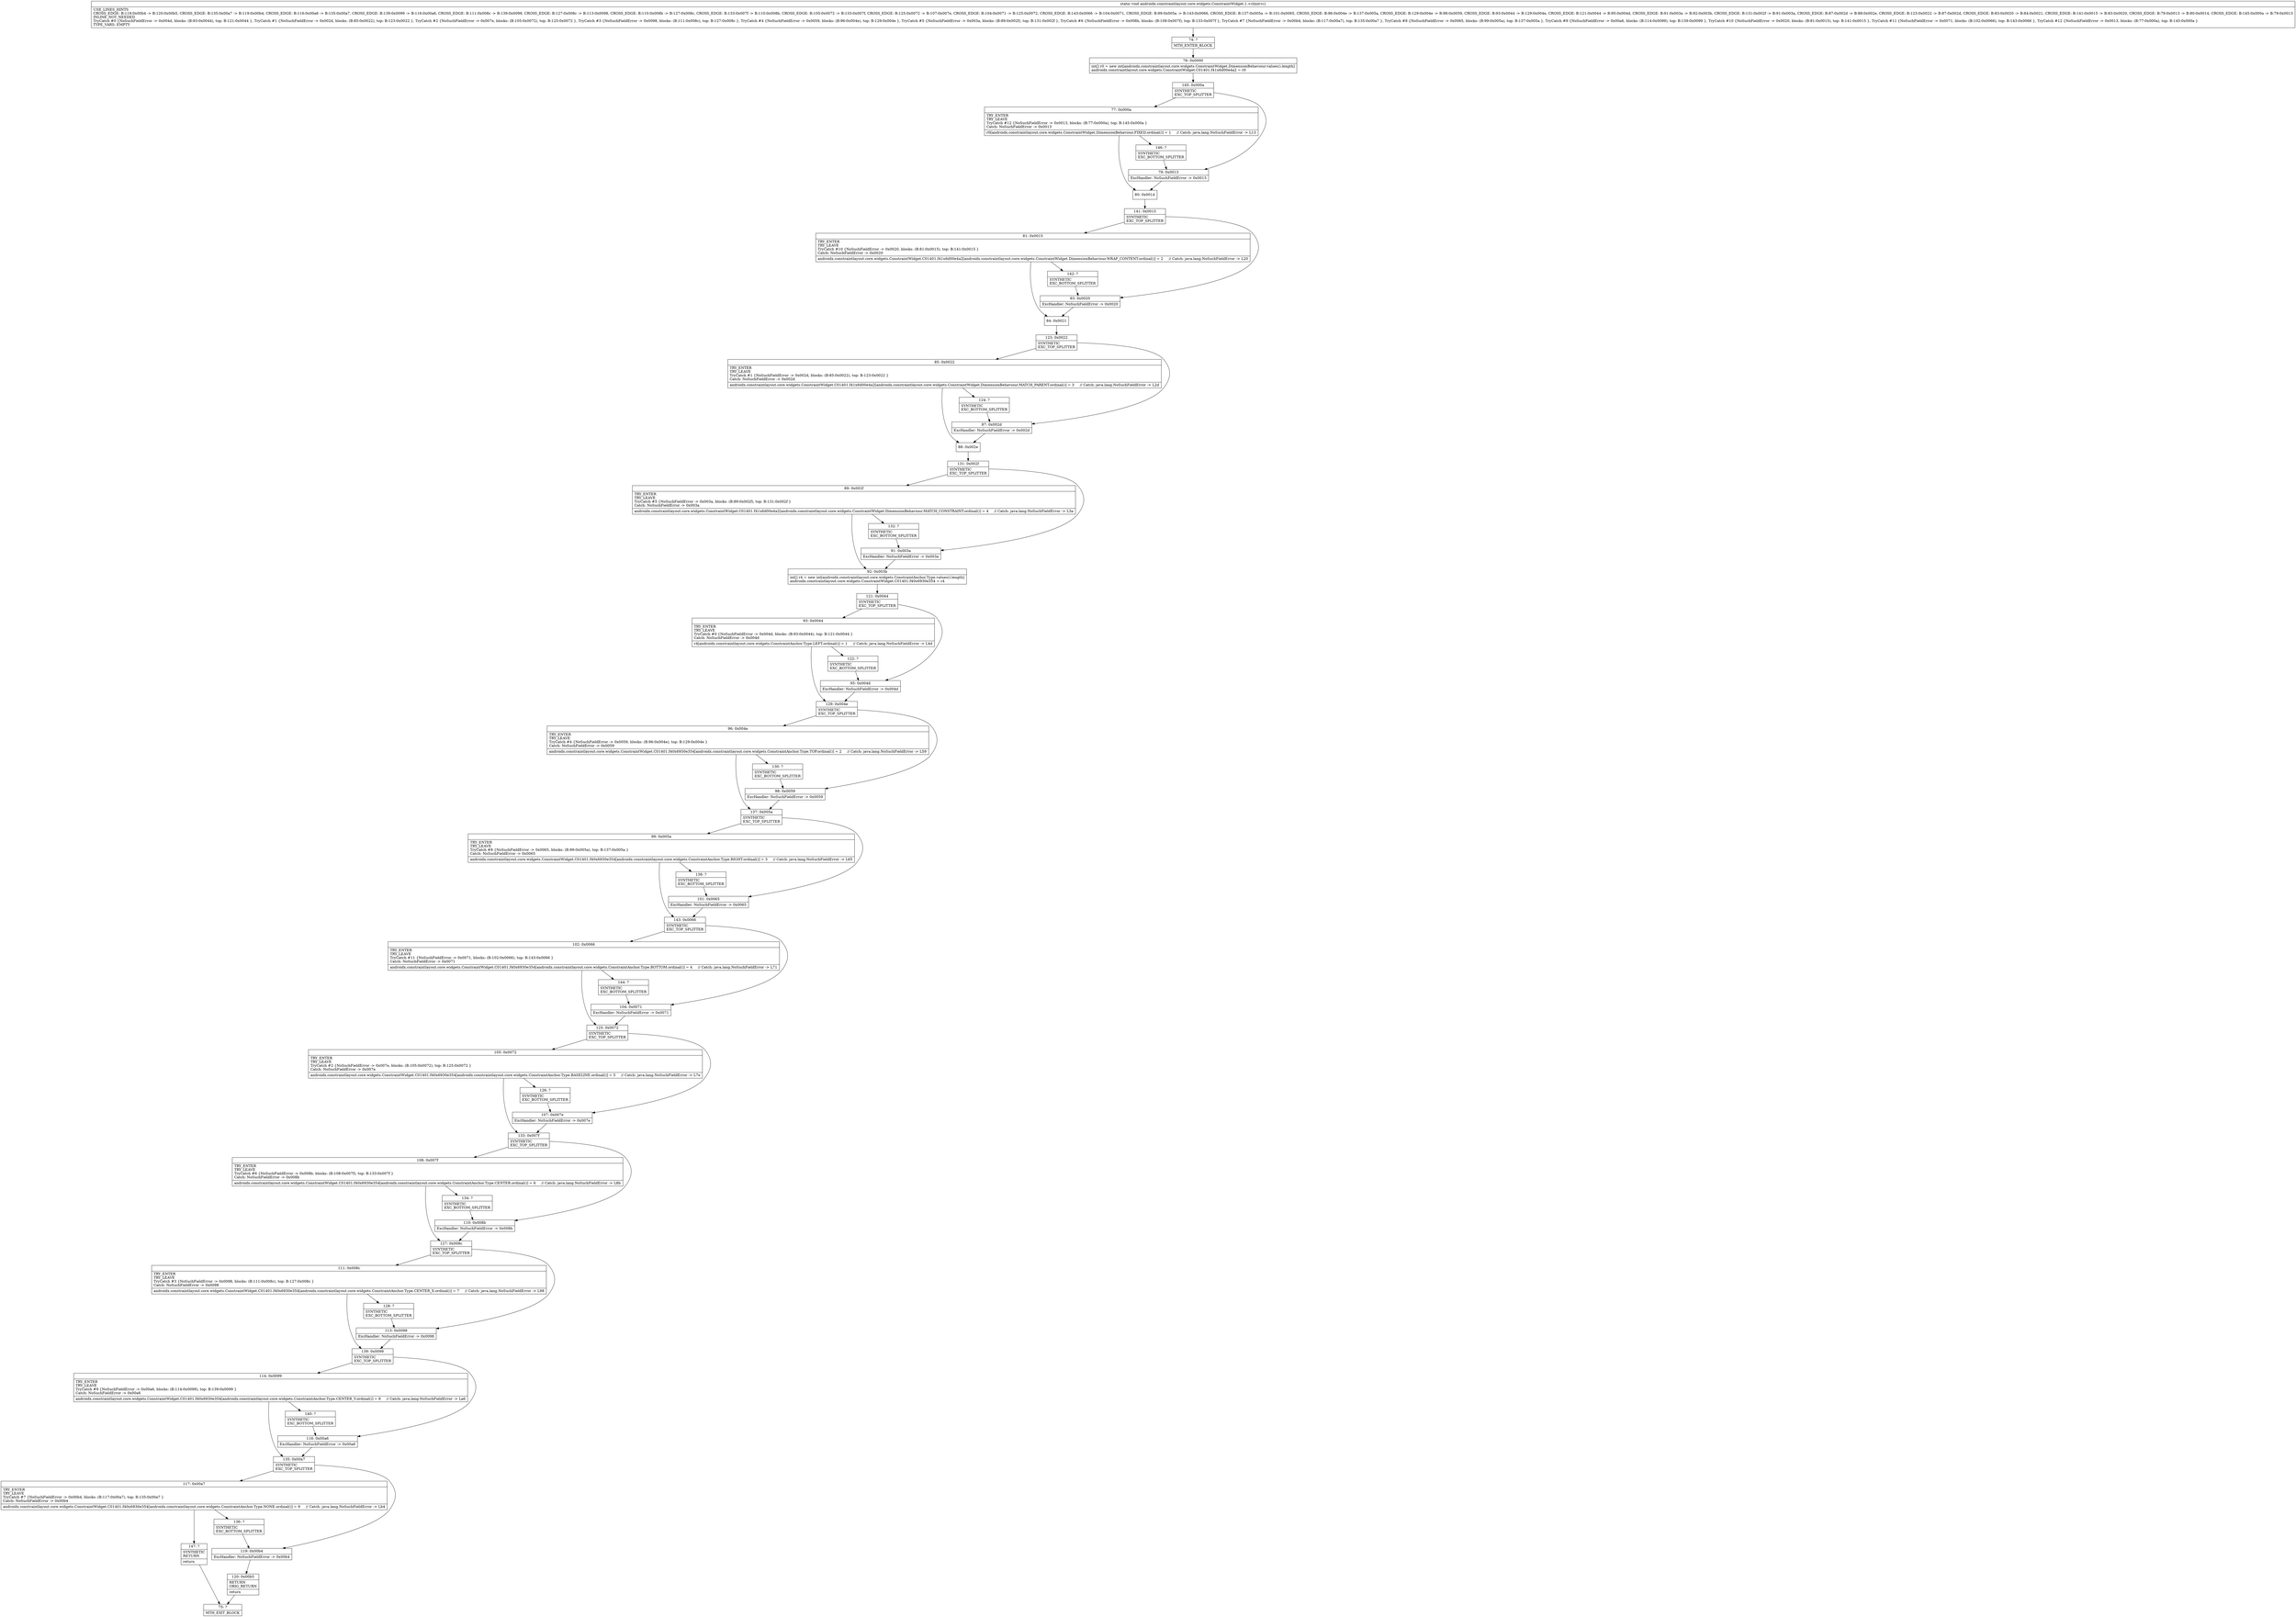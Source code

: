 digraph "CFG forandroidx.constraintlayout.core.widgets.ConstraintWidget.1.\<clinit\>()V" {
Node_74 [shape=record,label="{74\:\ ?|MTH_ENTER_BLOCK\l}"];
Node_76 [shape=record,label="{76\:\ 0x0000|int[] r0 = new int[androidx.constraintlayout.core.widgets.ConstraintWidget.DimensionBehaviour.values().length]\landroidx.constraintlayout.core.widgets.ConstraintWidget.C01401.f41x6d00e4a2 = r0\l}"];
Node_145 [shape=record,label="{145\:\ 0x000a|SYNTHETIC\lEXC_TOP_SPLITTER\l}"];
Node_77 [shape=record,label="{77\:\ 0x000a|TRY_ENTER\lTRY_LEAVE\lTryCatch #12 \{NoSuchFieldError \-\> 0x0013, blocks: (B:77:0x000a), top: B:145:0x000a \}\lCatch: NoSuchFieldError \-\> 0x0013\l|r0[androidx.constraintlayout.core.widgets.ConstraintWidget.DimensionBehaviour.FIXED.ordinal()] = 1     \/\/ Catch: java.lang.NoSuchFieldError \-\> L13\l}"];
Node_80 [shape=record,label="{80\:\ 0x0014}"];
Node_141 [shape=record,label="{141\:\ 0x0015|SYNTHETIC\lEXC_TOP_SPLITTER\l}"];
Node_81 [shape=record,label="{81\:\ 0x0015|TRY_ENTER\lTRY_LEAVE\lTryCatch #10 \{NoSuchFieldError \-\> 0x0020, blocks: (B:81:0x0015), top: B:141:0x0015 \}\lCatch: NoSuchFieldError \-\> 0x0020\l|androidx.constraintlayout.core.widgets.ConstraintWidget.C01401.f41x6d00e4a2[androidx.constraintlayout.core.widgets.ConstraintWidget.DimensionBehaviour.WRAP_CONTENT.ordinal()] = 2     \/\/ Catch: java.lang.NoSuchFieldError \-\> L20\l}"];
Node_84 [shape=record,label="{84\:\ 0x0021}"];
Node_123 [shape=record,label="{123\:\ 0x0022|SYNTHETIC\lEXC_TOP_SPLITTER\l}"];
Node_85 [shape=record,label="{85\:\ 0x0022|TRY_ENTER\lTRY_LEAVE\lTryCatch #1 \{NoSuchFieldError \-\> 0x002d, blocks: (B:85:0x0022), top: B:123:0x0022 \}\lCatch: NoSuchFieldError \-\> 0x002d\l|androidx.constraintlayout.core.widgets.ConstraintWidget.C01401.f41x6d00e4a2[androidx.constraintlayout.core.widgets.ConstraintWidget.DimensionBehaviour.MATCH_PARENT.ordinal()] = 3     \/\/ Catch: java.lang.NoSuchFieldError \-\> L2d\l}"];
Node_88 [shape=record,label="{88\:\ 0x002e}"];
Node_131 [shape=record,label="{131\:\ 0x002f|SYNTHETIC\lEXC_TOP_SPLITTER\l}"];
Node_89 [shape=record,label="{89\:\ 0x002f|TRY_ENTER\lTRY_LEAVE\lTryCatch #5 \{NoSuchFieldError \-\> 0x003a, blocks: (B:89:0x002f), top: B:131:0x002f \}\lCatch: NoSuchFieldError \-\> 0x003a\l|androidx.constraintlayout.core.widgets.ConstraintWidget.C01401.f41x6d00e4a2[androidx.constraintlayout.core.widgets.ConstraintWidget.DimensionBehaviour.MATCH_CONSTRAINT.ordinal()] = 4     \/\/ Catch: java.lang.NoSuchFieldError \-\> L3a\l}"];
Node_92 [shape=record,label="{92\:\ 0x003b|int[] r4 = new int[androidx.constraintlayout.core.widgets.ConstraintAnchor.Type.values().length]\landroidx.constraintlayout.core.widgets.ConstraintWidget.C01401.f40x6930e354 = r4\l}"];
Node_121 [shape=record,label="{121\:\ 0x0044|SYNTHETIC\lEXC_TOP_SPLITTER\l}"];
Node_93 [shape=record,label="{93\:\ 0x0044|TRY_ENTER\lTRY_LEAVE\lTryCatch #0 \{NoSuchFieldError \-\> 0x004d, blocks: (B:93:0x0044), top: B:121:0x0044 \}\lCatch: NoSuchFieldError \-\> 0x004d\l|r4[androidx.constraintlayout.core.widgets.ConstraintAnchor.Type.LEFT.ordinal()] = 1     \/\/ Catch: java.lang.NoSuchFieldError \-\> L4d\l}"];
Node_122 [shape=record,label="{122\:\ ?|SYNTHETIC\lEXC_BOTTOM_SPLITTER\l}"];
Node_129 [shape=record,label="{129\:\ 0x004e|SYNTHETIC\lEXC_TOP_SPLITTER\l}"];
Node_96 [shape=record,label="{96\:\ 0x004e|TRY_ENTER\lTRY_LEAVE\lTryCatch #4 \{NoSuchFieldError \-\> 0x0059, blocks: (B:96:0x004e), top: B:129:0x004e \}\lCatch: NoSuchFieldError \-\> 0x0059\l|androidx.constraintlayout.core.widgets.ConstraintWidget.C01401.f40x6930e354[androidx.constraintlayout.core.widgets.ConstraintAnchor.Type.TOP.ordinal()] = 2     \/\/ Catch: java.lang.NoSuchFieldError \-\> L59\l}"];
Node_130 [shape=record,label="{130\:\ ?|SYNTHETIC\lEXC_BOTTOM_SPLITTER\l}"];
Node_137 [shape=record,label="{137\:\ 0x005a|SYNTHETIC\lEXC_TOP_SPLITTER\l}"];
Node_99 [shape=record,label="{99\:\ 0x005a|TRY_ENTER\lTRY_LEAVE\lTryCatch #8 \{NoSuchFieldError \-\> 0x0065, blocks: (B:99:0x005a), top: B:137:0x005a \}\lCatch: NoSuchFieldError \-\> 0x0065\l|androidx.constraintlayout.core.widgets.ConstraintWidget.C01401.f40x6930e354[androidx.constraintlayout.core.widgets.ConstraintAnchor.Type.RIGHT.ordinal()] = 3     \/\/ Catch: java.lang.NoSuchFieldError \-\> L65\l}"];
Node_138 [shape=record,label="{138\:\ ?|SYNTHETIC\lEXC_BOTTOM_SPLITTER\l}"];
Node_143 [shape=record,label="{143\:\ 0x0066|SYNTHETIC\lEXC_TOP_SPLITTER\l}"];
Node_102 [shape=record,label="{102\:\ 0x0066|TRY_ENTER\lTRY_LEAVE\lTryCatch #11 \{NoSuchFieldError \-\> 0x0071, blocks: (B:102:0x0066), top: B:143:0x0066 \}\lCatch: NoSuchFieldError \-\> 0x0071\l|androidx.constraintlayout.core.widgets.ConstraintWidget.C01401.f40x6930e354[androidx.constraintlayout.core.widgets.ConstraintAnchor.Type.BOTTOM.ordinal()] = 4     \/\/ Catch: java.lang.NoSuchFieldError \-\> L71\l}"];
Node_125 [shape=record,label="{125\:\ 0x0072|SYNTHETIC\lEXC_TOP_SPLITTER\l}"];
Node_105 [shape=record,label="{105\:\ 0x0072|TRY_ENTER\lTRY_LEAVE\lTryCatch #2 \{NoSuchFieldError \-\> 0x007e, blocks: (B:105:0x0072), top: B:125:0x0072 \}\lCatch: NoSuchFieldError \-\> 0x007e\l|androidx.constraintlayout.core.widgets.ConstraintWidget.C01401.f40x6930e354[androidx.constraintlayout.core.widgets.ConstraintAnchor.Type.BASELINE.ordinal()] = 5     \/\/ Catch: java.lang.NoSuchFieldError \-\> L7e\l}"];
Node_126 [shape=record,label="{126\:\ ?|SYNTHETIC\lEXC_BOTTOM_SPLITTER\l}"];
Node_133 [shape=record,label="{133\:\ 0x007f|SYNTHETIC\lEXC_TOP_SPLITTER\l}"];
Node_108 [shape=record,label="{108\:\ 0x007f|TRY_ENTER\lTRY_LEAVE\lTryCatch #6 \{NoSuchFieldError \-\> 0x008b, blocks: (B:108:0x007f), top: B:133:0x007f \}\lCatch: NoSuchFieldError \-\> 0x008b\l|androidx.constraintlayout.core.widgets.ConstraintWidget.C01401.f40x6930e354[androidx.constraintlayout.core.widgets.ConstraintAnchor.Type.CENTER.ordinal()] = 6     \/\/ Catch: java.lang.NoSuchFieldError \-\> L8b\l}"];
Node_127 [shape=record,label="{127\:\ 0x008c|SYNTHETIC\lEXC_TOP_SPLITTER\l}"];
Node_111 [shape=record,label="{111\:\ 0x008c|TRY_ENTER\lTRY_LEAVE\lTryCatch #3 \{NoSuchFieldError \-\> 0x0098, blocks: (B:111:0x008c), top: B:127:0x008c \}\lCatch: NoSuchFieldError \-\> 0x0098\l|androidx.constraintlayout.core.widgets.ConstraintWidget.C01401.f40x6930e354[androidx.constraintlayout.core.widgets.ConstraintAnchor.Type.CENTER_X.ordinal()] = 7     \/\/ Catch: java.lang.NoSuchFieldError \-\> L98\l}"];
Node_128 [shape=record,label="{128\:\ ?|SYNTHETIC\lEXC_BOTTOM_SPLITTER\l}"];
Node_139 [shape=record,label="{139\:\ 0x0099|SYNTHETIC\lEXC_TOP_SPLITTER\l}"];
Node_114 [shape=record,label="{114\:\ 0x0099|TRY_ENTER\lTRY_LEAVE\lTryCatch #9 \{NoSuchFieldError \-\> 0x00a6, blocks: (B:114:0x0099), top: B:139:0x0099 \}\lCatch: NoSuchFieldError \-\> 0x00a6\l|androidx.constraintlayout.core.widgets.ConstraintWidget.C01401.f40x6930e354[androidx.constraintlayout.core.widgets.ConstraintAnchor.Type.CENTER_Y.ordinal()] = 8     \/\/ Catch: java.lang.NoSuchFieldError \-\> La6\l}"];
Node_135 [shape=record,label="{135\:\ 0x00a7|SYNTHETIC\lEXC_TOP_SPLITTER\l}"];
Node_117 [shape=record,label="{117\:\ 0x00a7|TRY_ENTER\lTRY_LEAVE\lTryCatch #7 \{NoSuchFieldError \-\> 0x00b4, blocks: (B:117:0x00a7), top: B:135:0x00a7 \}\lCatch: NoSuchFieldError \-\> 0x00b4\l|androidx.constraintlayout.core.widgets.ConstraintWidget.C01401.f40x6930e354[androidx.constraintlayout.core.widgets.ConstraintAnchor.Type.NONE.ordinal()] = 9     \/\/ Catch: java.lang.NoSuchFieldError \-\> Lb4\l}"];
Node_136 [shape=record,label="{136\:\ ?|SYNTHETIC\lEXC_BOTTOM_SPLITTER\l}"];
Node_147 [shape=record,label="{147\:\ ?|SYNTHETIC\lRETURN\l|return\l}"];
Node_75 [shape=record,label="{75\:\ ?|MTH_EXIT_BLOCK\l}"];
Node_119 [shape=record,label="{119\:\ 0x00b4|ExcHandler: NoSuchFieldError \-\> 0x00b4\l}"];
Node_120 [shape=record,label="{120\:\ 0x00b5|RETURN\lORIG_RETURN\l|return\l}"];
Node_140 [shape=record,label="{140\:\ ?|SYNTHETIC\lEXC_BOTTOM_SPLITTER\l}"];
Node_116 [shape=record,label="{116\:\ 0x00a6|ExcHandler: NoSuchFieldError \-\> 0x00a6\l}"];
Node_113 [shape=record,label="{113\:\ 0x0098|ExcHandler: NoSuchFieldError \-\> 0x0098\l}"];
Node_134 [shape=record,label="{134\:\ ?|SYNTHETIC\lEXC_BOTTOM_SPLITTER\l}"];
Node_110 [shape=record,label="{110\:\ 0x008b|ExcHandler: NoSuchFieldError \-\> 0x008b\l}"];
Node_107 [shape=record,label="{107\:\ 0x007e|ExcHandler: NoSuchFieldError \-\> 0x007e\l}"];
Node_144 [shape=record,label="{144\:\ ?|SYNTHETIC\lEXC_BOTTOM_SPLITTER\l}"];
Node_104 [shape=record,label="{104\:\ 0x0071|ExcHandler: NoSuchFieldError \-\> 0x0071\l}"];
Node_101 [shape=record,label="{101\:\ 0x0065|ExcHandler: NoSuchFieldError \-\> 0x0065\l}"];
Node_98 [shape=record,label="{98\:\ 0x0059|ExcHandler: NoSuchFieldError \-\> 0x0059\l}"];
Node_95 [shape=record,label="{95\:\ 0x004d|ExcHandler: NoSuchFieldError \-\> 0x004d\l}"];
Node_132 [shape=record,label="{132\:\ ?|SYNTHETIC\lEXC_BOTTOM_SPLITTER\l}"];
Node_91 [shape=record,label="{91\:\ 0x003a|ExcHandler: NoSuchFieldError \-\> 0x003a\l}"];
Node_124 [shape=record,label="{124\:\ ?|SYNTHETIC\lEXC_BOTTOM_SPLITTER\l}"];
Node_87 [shape=record,label="{87\:\ 0x002d|ExcHandler: NoSuchFieldError \-\> 0x002d\l}"];
Node_142 [shape=record,label="{142\:\ ?|SYNTHETIC\lEXC_BOTTOM_SPLITTER\l}"];
Node_83 [shape=record,label="{83\:\ 0x0020|ExcHandler: NoSuchFieldError \-\> 0x0020\l}"];
Node_146 [shape=record,label="{146\:\ ?|SYNTHETIC\lEXC_BOTTOM_SPLITTER\l}"];
Node_79 [shape=record,label="{79\:\ 0x0013|ExcHandler: NoSuchFieldError \-\> 0x0013\l}"];
MethodNode[shape=record,label="{static void androidx.constraintlayout.core.widgets.ConstraintWidget.1.\<clinit\>()  | USE_LINES_HINTS\lCROSS_EDGE: B:119:0x00b4 \-\> B:120:0x00b5, CROSS_EDGE: B:135:0x00a7 \-\> B:119:0x00b4, CROSS_EDGE: B:116:0x00a6 \-\> B:135:0x00a7, CROSS_EDGE: B:139:0x0099 \-\> B:116:0x00a6, CROSS_EDGE: B:111:0x008c \-\> B:139:0x0099, CROSS_EDGE: B:127:0x008c \-\> B:113:0x0098, CROSS_EDGE: B:110:0x008b \-\> B:127:0x008c, CROSS_EDGE: B:133:0x007f \-\> B:110:0x008b, CROSS_EDGE: B:105:0x0072 \-\> B:133:0x007f, CROSS_EDGE: B:125:0x0072 \-\> B:107:0x007e, CROSS_EDGE: B:104:0x0071 \-\> B:125:0x0072, CROSS_EDGE: B:143:0x0066 \-\> B:104:0x0071, CROSS_EDGE: B:99:0x005a \-\> B:143:0x0066, CROSS_EDGE: B:137:0x005a \-\> B:101:0x0065, CROSS_EDGE: B:96:0x004e \-\> B:137:0x005a, CROSS_EDGE: B:129:0x004e \-\> B:98:0x0059, CROSS_EDGE: B:93:0x0044 \-\> B:129:0x004e, CROSS_EDGE: B:121:0x0044 \-\> B:95:0x004d, CROSS_EDGE: B:91:0x003a \-\> B:92:0x003b, CROSS_EDGE: B:131:0x002f \-\> B:91:0x003a, CROSS_EDGE: B:87:0x002d \-\> B:88:0x002e, CROSS_EDGE: B:123:0x0022 \-\> B:87:0x002d, CROSS_EDGE: B:83:0x0020 \-\> B:84:0x0021, CROSS_EDGE: B:141:0x0015 \-\> B:83:0x0020, CROSS_EDGE: B:79:0x0013 \-\> B:80:0x0014, CROSS_EDGE: B:145:0x000a \-\> B:79:0x0013\lINLINE_NOT_NEEDED\lTryCatch #0 \{NoSuchFieldError \-\> 0x004d, blocks: (B:93:0x0044), top: B:121:0x0044 \}, TryCatch #1 \{NoSuchFieldError \-\> 0x002d, blocks: (B:85:0x0022), top: B:123:0x0022 \}, TryCatch #2 \{NoSuchFieldError \-\> 0x007e, blocks: (B:105:0x0072), top: B:125:0x0072 \}, TryCatch #3 \{NoSuchFieldError \-\> 0x0098, blocks: (B:111:0x008c), top: B:127:0x008c \}, TryCatch #4 \{NoSuchFieldError \-\> 0x0059, blocks: (B:96:0x004e), top: B:129:0x004e \}, TryCatch #5 \{NoSuchFieldError \-\> 0x003a, blocks: (B:89:0x002f), top: B:131:0x002f \}, TryCatch #6 \{NoSuchFieldError \-\> 0x008b, blocks: (B:108:0x007f), top: B:133:0x007f \}, TryCatch #7 \{NoSuchFieldError \-\> 0x00b4, blocks: (B:117:0x00a7), top: B:135:0x00a7 \}, TryCatch #8 \{NoSuchFieldError \-\> 0x0065, blocks: (B:99:0x005a), top: B:137:0x005a \}, TryCatch #9 \{NoSuchFieldError \-\> 0x00a6, blocks: (B:114:0x0099), top: B:139:0x0099 \}, TryCatch #10 \{NoSuchFieldError \-\> 0x0020, blocks: (B:81:0x0015), top: B:141:0x0015 \}, TryCatch #11 \{NoSuchFieldError \-\> 0x0071, blocks: (B:102:0x0066), top: B:143:0x0066 \}, TryCatch #12 \{NoSuchFieldError \-\> 0x0013, blocks: (B:77:0x000a), top: B:145:0x000a \}\lTYPE_VARS: EMPTY\l}"];
MethodNode -> Node_74;Node_74 -> Node_76;
Node_76 -> Node_145;
Node_145 -> Node_77;
Node_145 -> Node_79;
Node_77 -> Node_80;
Node_77 -> Node_146;
Node_80 -> Node_141;
Node_141 -> Node_81;
Node_141 -> Node_83;
Node_81 -> Node_84;
Node_81 -> Node_142;
Node_84 -> Node_123;
Node_123 -> Node_85;
Node_123 -> Node_87;
Node_85 -> Node_88;
Node_85 -> Node_124;
Node_88 -> Node_131;
Node_131 -> Node_89;
Node_131 -> Node_91;
Node_89 -> Node_92;
Node_89 -> Node_132;
Node_92 -> Node_121;
Node_121 -> Node_93;
Node_121 -> Node_95;
Node_93 -> Node_122;
Node_93 -> Node_129;
Node_122 -> Node_95;
Node_129 -> Node_96;
Node_129 -> Node_98;
Node_96 -> Node_130;
Node_96 -> Node_137;
Node_130 -> Node_98;
Node_137 -> Node_99;
Node_137 -> Node_101;
Node_99 -> Node_138;
Node_99 -> Node_143;
Node_138 -> Node_101;
Node_143 -> Node_102;
Node_143 -> Node_104;
Node_102 -> Node_125;
Node_102 -> Node_144;
Node_125 -> Node_105;
Node_125 -> Node_107;
Node_105 -> Node_126;
Node_105 -> Node_133;
Node_126 -> Node_107;
Node_133 -> Node_108;
Node_133 -> Node_110;
Node_108 -> Node_127;
Node_108 -> Node_134;
Node_127 -> Node_111;
Node_127 -> Node_113;
Node_111 -> Node_128;
Node_111 -> Node_139;
Node_128 -> Node_113;
Node_139 -> Node_114;
Node_139 -> Node_116;
Node_114 -> Node_135;
Node_114 -> Node_140;
Node_135 -> Node_117;
Node_135 -> Node_119;
Node_117 -> Node_136;
Node_117 -> Node_147;
Node_136 -> Node_119;
Node_147 -> Node_75;
Node_119 -> Node_120;
Node_120 -> Node_75;
Node_140 -> Node_116;
Node_116 -> Node_135;
Node_113 -> Node_139;
Node_134 -> Node_110;
Node_110 -> Node_127;
Node_107 -> Node_133;
Node_144 -> Node_104;
Node_104 -> Node_125;
Node_101 -> Node_143;
Node_98 -> Node_137;
Node_95 -> Node_129;
Node_132 -> Node_91;
Node_91 -> Node_92;
Node_124 -> Node_87;
Node_87 -> Node_88;
Node_142 -> Node_83;
Node_83 -> Node_84;
Node_146 -> Node_79;
Node_79 -> Node_80;
}


